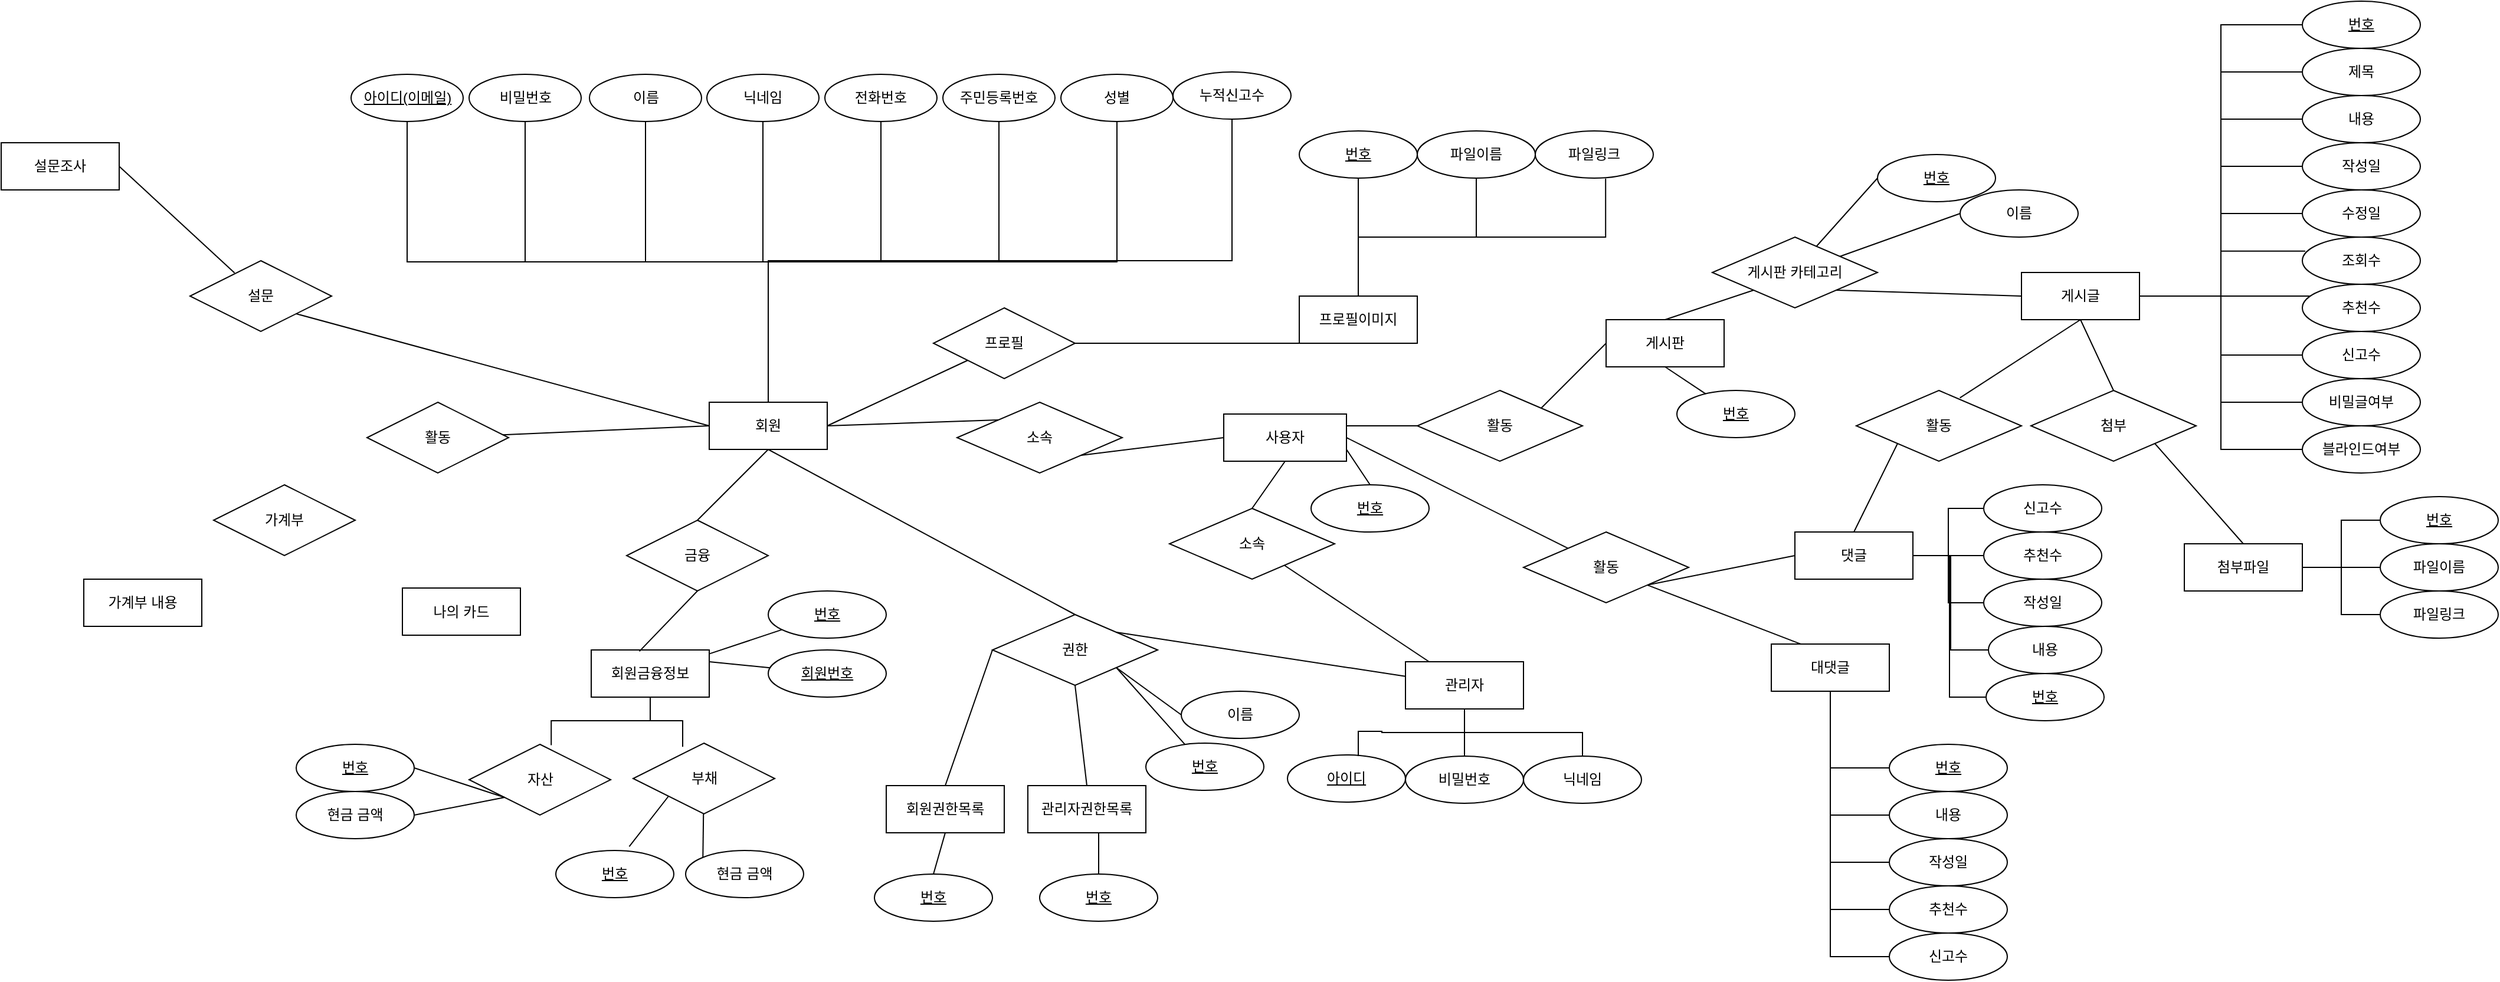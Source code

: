 <mxfile version="24.2.8" type="github">
  <diagram name="페이지-1" id="XmreBOKtrtFxmWQFSsLp">
    <mxGraphModel dx="2349" dy="1160" grid="1" gridSize="10" guides="1" tooltips="1" connect="1" arrows="1" fold="1" page="1" pageScale="1" pageWidth="2339" pageHeight="3300" math="0" shadow="0">
      <root>
        <mxCell id="0" />
        <mxCell id="1" parent="0" />
        <mxCell id="qsnuMO_yKsXWb-MRjCls-3" value="비밀번호" style="ellipse;whiteSpace=wrap;html=1;align=center;" parent="1" vertex="1">
          <mxGeometry x="446.5" y="112" width="95" height="40" as="geometry" />
        </mxCell>
        <mxCell id="qsnuMO_yKsXWb-MRjCls-4" value="이름" style="ellipse;whiteSpace=wrap;html=1;align=center;" parent="1" vertex="1">
          <mxGeometry x="548.5" y="112" width="95" height="40" as="geometry" />
        </mxCell>
        <mxCell id="qsnuMO_yKsXWb-MRjCls-5" value="전화번호" style="ellipse;whiteSpace=wrap;html=1;align=center;" parent="1" vertex="1">
          <mxGeometry x="748" y="112" width="95" height="40" as="geometry" />
        </mxCell>
        <mxCell id="qsnuMO_yKsXWb-MRjCls-6" value="아이디(이메일)" style="ellipse;whiteSpace=wrap;html=1;align=center;fontStyle=4;" parent="1" vertex="1">
          <mxGeometry x="346.5" y="112" width="95" height="40" as="geometry" />
        </mxCell>
        <mxCell id="eTc8rmmX70aWHWzYz7bG-1" value="주민등록번호" style="ellipse;whiteSpace=wrap;html=1;align=center;" parent="1" vertex="1">
          <mxGeometry x="848" y="112" width="95" height="40" as="geometry" />
        </mxCell>
        <mxCell id="eTc8rmmX70aWHWzYz7bG-2" value="성별" style="ellipse;whiteSpace=wrap;html=1;align=center;" parent="1" vertex="1">
          <mxGeometry x="948" y="112" width="95" height="40" as="geometry" />
        </mxCell>
        <mxCell id="eTc8rmmX70aWHWzYz7bG-8" style="edgeStyle=orthogonalEdgeStyle;rounded=0;orthogonalLoop=1;jettySize=auto;html=1;exitX=0.5;exitY=0;exitDx=0;exitDy=0;entryX=0.5;entryY=1;entryDx=0;entryDy=0;endArrow=none;endFill=0;" parent="1" source="eTc8rmmX70aWHWzYz7bG-4" target="qsnuMO_yKsXWb-MRjCls-6" edge="1">
          <mxGeometry relative="1" as="geometry" />
        </mxCell>
        <mxCell id="eTc8rmmX70aWHWzYz7bG-9" style="edgeStyle=orthogonalEdgeStyle;rounded=0;orthogonalLoop=1;jettySize=auto;html=1;exitX=0.5;exitY=0;exitDx=0;exitDy=0;entryX=0.5;entryY=1;entryDx=0;entryDy=0;endArrow=none;endFill=0;" parent="1" source="eTc8rmmX70aWHWzYz7bG-4" target="qsnuMO_yKsXWb-MRjCls-3" edge="1">
          <mxGeometry relative="1" as="geometry" />
        </mxCell>
        <mxCell id="eTc8rmmX70aWHWzYz7bG-10" style="edgeStyle=orthogonalEdgeStyle;rounded=0;orthogonalLoop=1;jettySize=auto;html=1;exitX=0.5;exitY=0;exitDx=0;exitDy=0;entryX=0.5;entryY=1;entryDx=0;entryDy=0;endArrow=none;endFill=0;" parent="1" source="eTc8rmmX70aWHWzYz7bG-4" target="qsnuMO_yKsXWb-MRjCls-4" edge="1">
          <mxGeometry relative="1" as="geometry" />
        </mxCell>
        <mxCell id="eTc8rmmX70aWHWzYz7bG-11" style="edgeStyle=orthogonalEdgeStyle;rounded=0;orthogonalLoop=1;jettySize=auto;html=1;exitX=0.5;exitY=0;exitDx=0;exitDy=0;entryX=0.5;entryY=1;entryDx=0;entryDy=0;endArrow=none;endFill=0;" parent="1" source="eTc8rmmX70aWHWzYz7bG-4" target="qsnuMO_yKsXWb-MRjCls-5" edge="1">
          <mxGeometry relative="1" as="geometry" />
        </mxCell>
        <mxCell id="eTc8rmmX70aWHWzYz7bG-12" style="edgeStyle=orthogonalEdgeStyle;rounded=0;orthogonalLoop=1;jettySize=auto;html=1;exitX=0.5;exitY=0;exitDx=0;exitDy=0;endArrow=none;endFill=0;" parent="1" source="eTc8rmmX70aWHWzYz7bG-4" target="eTc8rmmX70aWHWzYz7bG-1" edge="1">
          <mxGeometry relative="1" as="geometry" />
        </mxCell>
        <mxCell id="eTc8rmmX70aWHWzYz7bG-13" style="edgeStyle=orthogonalEdgeStyle;rounded=0;orthogonalLoop=1;jettySize=auto;html=1;exitX=0.5;exitY=0;exitDx=0;exitDy=0;entryX=0.5;entryY=1;entryDx=0;entryDy=0;endArrow=none;endFill=0;" parent="1" source="eTc8rmmX70aWHWzYz7bG-4" target="eTc8rmmX70aWHWzYz7bG-2" edge="1">
          <mxGeometry relative="1" as="geometry" />
        </mxCell>
        <mxCell id="eTc8rmmX70aWHWzYz7bG-53" style="edgeStyle=orthogonalEdgeStyle;rounded=0;orthogonalLoop=1;jettySize=auto;html=1;exitX=0.5;exitY=0;exitDx=0;exitDy=0;entryX=0.5;entryY=1;entryDx=0;entryDy=0;endArrow=none;endFill=0;" parent="1" source="eTc8rmmX70aWHWzYz7bG-4" target="eTc8rmmX70aWHWzYz7bG-52" edge="1">
          <mxGeometry relative="1" as="geometry" />
        </mxCell>
        <mxCell id="eTc8rmmX70aWHWzYz7bG-55" style="edgeStyle=orthogonalEdgeStyle;rounded=0;orthogonalLoop=1;jettySize=auto;html=1;exitX=0.5;exitY=0;exitDx=0;exitDy=0;entryX=0.5;entryY=1;entryDx=0;entryDy=0;endArrow=none;endFill=0;" parent="1" source="eTc8rmmX70aWHWzYz7bG-4" target="eTc8rmmX70aWHWzYz7bG-54" edge="1">
          <mxGeometry relative="1" as="geometry" />
        </mxCell>
        <mxCell id="5KhA2xYxuPLDUMnkAG5v-123" style="rounded=0;orthogonalLoop=1;jettySize=auto;html=1;exitX=0.5;exitY=1;exitDx=0;exitDy=0;entryX=0.5;entryY=0;entryDx=0;entryDy=0;endArrow=none;endFill=0;" edge="1" parent="1" source="eTc8rmmX70aWHWzYz7bG-4" target="5KhA2xYxuPLDUMnkAG5v-12">
          <mxGeometry relative="1" as="geometry" />
        </mxCell>
        <mxCell id="eTc8rmmX70aWHWzYz7bG-4" value="회원" style="whiteSpace=wrap;html=1;align=center;" parent="1" vertex="1">
          <mxGeometry x="650" y="390" width="100" height="40" as="geometry" />
        </mxCell>
        <mxCell id="eTc8rmmX70aWHWzYz7bG-5" value="활동" style="shape=rhombus;perimeter=rhombusPerimeter;whiteSpace=wrap;html=1;align=center;" parent="1" vertex="1">
          <mxGeometry x="360" y="390" width="120" height="60" as="geometry" />
        </mxCell>
        <mxCell id="eTc8rmmX70aWHWzYz7bG-6" value="가계부 내용" style="whiteSpace=wrap;html=1;align=center;" parent="1" vertex="1">
          <mxGeometry x="120" y="540" width="100" height="40" as="geometry" />
        </mxCell>
        <mxCell id="eTc8rmmX70aWHWzYz7bG-14" value="나의 카드" style="whiteSpace=wrap;html=1;align=center;" parent="1" vertex="1">
          <mxGeometry x="390" y="547.5" width="100" height="40" as="geometry" />
        </mxCell>
        <mxCell id="eTc8rmmX70aWHWzYz7bG-20" value="" style="endArrow=none;html=1;rounded=0;exitX=1;exitY=1;exitDx=0;exitDy=0;entryX=0;entryY=0.5;entryDx=0;entryDy=0;" parent="1" source="eTc8rmmX70aWHWzYz7bG-43" target="eTc8rmmX70aWHWzYz7bG-4" edge="1">
          <mxGeometry relative="1" as="geometry">
            <mxPoint x="410" y="330" as="sourcePoint" />
            <mxPoint x="620" y="370" as="targetPoint" />
          </mxGeometry>
        </mxCell>
        <mxCell id="eTc8rmmX70aWHWzYz7bG-21" value="" style="endArrow=none;html=1;rounded=0;entryX=0;entryY=0.5;entryDx=0;entryDy=0;" parent="1" source="eTc8rmmX70aWHWzYz7bG-5" target="eTc8rmmX70aWHWzYz7bG-4" edge="1">
          <mxGeometry relative="1" as="geometry">
            <mxPoint x="420" y="340" as="sourcePoint" />
            <mxPoint x="660" y="420" as="targetPoint" />
          </mxGeometry>
        </mxCell>
        <mxCell id="5KhA2xYxuPLDUMnkAG5v-147" style="rounded=0;orthogonalLoop=1;jettySize=auto;html=1;exitX=1;exitY=0.5;exitDx=0;exitDy=0;endArrow=none;endFill=0;" edge="1" parent="1" source="eTc8rmmX70aWHWzYz7bG-22" target="5KhA2xYxuPLDUMnkAG5v-145">
          <mxGeometry relative="1" as="geometry" />
        </mxCell>
        <mxCell id="eTc8rmmX70aWHWzYz7bG-22" value="사용자" style="whiteSpace=wrap;html=1;" parent="1" vertex="1">
          <mxGeometry x="1086" y="400" width="104" height="40" as="geometry" />
        </mxCell>
        <mxCell id="eTc8rmmX70aWHWzYz7bG-29" value="프로필" style="shape=rhombus;perimeter=rhombusPerimeter;whiteSpace=wrap;html=1;align=center;" parent="1" vertex="1">
          <mxGeometry x="840" y="310" width="120" height="60" as="geometry" />
        </mxCell>
        <mxCell id="eTc8rmmX70aWHWzYz7bG-38" style="edgeStyle=orthogonalEdgeStyle;rounded=0;orthogonalLoop=1;jettySize=auto;html=1;exitX=0.5;exitY=0;exitDx=0;exitDy=0;entryX=0.5;entryY=1;entryDx=0;entryDy=0;endArrow=none;endFill=0;" parent="1" source="eTc8rmmX70aWHWzYz7bG-30" target="eTc8rmmX70aWHWzYz7bG-33" edge="1">
          <mxGeometry relative="1" as="geometry" />
        </mxCell>
        <mxCell id="eTc8rmmX70aWHWzYz7bG-30" value="프로필이미지" style="whiteSpace=wrap;html=1;" parent="1" vertex="1">
          <mxGeometry x="1150" y="300" width="100" height="40" as="geometry" />
        </mxCell>
        <mxCell id="eTc8rmmX70aWHWzYz7bG-32" value="번호" style="ellipse;whiteSpace=wrap;html=1;align=center;fontStyle=4;" parent="1" vertex="1">
          <mxGeometry x="1150" y="160" width="100" height="40" as="geometry" />
        </mxCell>
        <mxCell id="eTc8rmmX70aWHWzYz7bG-33" value="파일이름" style="ellipse;whiteSpace=wrap;html=1;align=center;" parent="1" vertex="1">
          <mxGeometry x="1250" y="160" width="100" height="40" as="geometry" />
        </mxCell>
        <mxCell id="eTc8rmmX70aWHWzYz7bG-34" value="파일링크" style="ellipse;whiteSpace=wrap;html=1;align=center;" parent="1" vertex="1">
          <mxGeometry x="1350" y="160" width="100" height="40" as="geometry" />
        </mxCell>
        <mxCell id="eTc8rmmX70aWHWzYz7bG-37" style="edgeStyle=orthogonalEdgeStyle;rounded=0;orthogonalLoop=1;jettySize=auto;html=1;exitX=0.5;exitY=0;exitDx=0;exitDy=0;endArrow=none;endFill=0;" parent="1" source="eTc8rmmX70aWHWzYz7bG-30" target="eTc8rmmX70aWHWzYz7bG-32" edge="1">
          <mxGeometry relative="1" as="geometry" />
        </mxCell>
        <mxCell id="eTc8rmmX70aWHWzYz7bG-39" style="edgeStyle=orthogonalEdgeStyle;rounded=0;orthogonalLoop=1;jettySize=auto;html=1;exitX=0.5;exitY=0;exitDx=0;exitDy=0;entryX=0.596;entryY=1.01;entryDx=0;entryDy=0;entryPerimeter=0;endArrow=none;endFill=0;" parent="1" source="eTc8rmmX70aWHWzYz7bG-30" target="eTc8rmmX70aWHWzYz7bG-34" edge="1">
          <mxGeometry relative="1" as="geometry" />
        </mxCell>
        <mxCell id="eTc8rmmX70aWHWzYz7bG-40" value="" style="endArrow=none;html=1;rounded=0;entryX=0.5;entryY=1;entryDx=0;entryDy=0;exitX=1;exitY=0.5;exitDx=0;exitDy=0;" parent="1" source="eTc8rmmX70aWHWzYz7bG-29" target="eTc8rmmX70aWHWzYz7bG-30" edge="1">
          <mxGeometry relative="1" as="geometry">
            <mxPoint x="980" y="380" as="sourcePoint" />
            <mxPoint x="1140" y="380" as="targetPoint" />
          </mxGeometry>
        </mxCell>
        <mxCell id="eTc8rmmX70aWHWzYz7bG-41" value="" style="endArrow=none;html=1;rounded=0;exitX=1;exitY=0.5;exitDx=0;exitDy=0;" parent="1" source="eTc8rmmX70aWHWzYz7bG-4" target="eTc8rmmX70aWHWzYz7bG-29" edge="1">
          <mxGeometry relative="1" as="geometry">
            <mxPoint x="980" y="380" as="sourcePoint" />
            <mxPoint x="940" y="390" as="targetPoint" />
          </mxGeometry>
        </mxCell>
        <mxCell id="eTc8rmmX70aWHWzYz7bG-42" value="회원금융정보" style="whiteSpace=wrap;html=1;" parent="1" vertex="1">
          <mxGeometry x="550" y="600" width="100" height="40" as="geometry" />
        </mxCell>
        <mxCell id="eTc8rmmX70aWHWzYz7bG-43" value="설문" style="shape=rhombus;perimeter=rhombusPerimeter;whiteSpace=wrap;html=1;align=center;" parent="1" vertex="1">
          <mxGeometry x="210" y="270" width="120" height="60" as="geometry" />
        </mxCell>
        <mxCell id="eTc8rmmX70aWHWzYz7bG-44" value="설문조사" style="whiteSpace=wrap;html=1;align=center;" parent="1" vertex="1">
          <mxGeometry x="50" y="170" width="100" height="40" as="geometry" />
        </mxCell>
        <mxCell id="eTc8rmmX70aWHWzYz7bG-46" value="" style="endArrow=none;html=1;rounded=0;exitX=1;exitY=0.5;exitDx=0;exitDy=0;entryX=0.315;entryY=0.173;entryDx=0;entryDy=0;entryPerimeter=0;" parent="1" source="eTc8rmmX70aWHWzYz7bG-44" target="eTc8rmmX70aWHWzYz7bG-43" edge="1">
          <mxGeometry relative="1" as="geometry">
            <mxPoint x="210" y="480" as="sourcePoint" />
            <mxPoint x="370" y="480" as="targetPoint" />
          </mxGeometry>
        </mxCell>
        <mxCell id="eTc8rmmX70aWHWzYz7bG-47" value="금융" style="shape=rhombus;perimeter=rhombusPerimeter;whiteSpace=wrap;html=1;align=center;" parent="1" vertex="1">
          <mxGeometry x="580" y="490" width="120" height="60" as="geometry" />
        </mxCell>
        <mxCell id="eTc8rmmX70aWHWzYz7bG-48" style="rounded=0;orthogonalLoop=1;jettySize=auto;html=1;exitX=0.5;exitY=1;exitDx=0;exitDy=0;entryX=0.408;entryY=0.03;entryDx=0;entryDy=0;entryPerimeter=0;endArrow=none;endFill=0;" parent="1" source="eTc8rmmX70aWHWzYz7bG-47" target="eTc8rmmX70aWHWzYz7bG-42" edge="1">
          <mxGeometry relative="1" as="geometry" />
        </mxCell>
        <mxCell id="eTc8rmmX70aWHWzYz7bG-50" value="" style="endArrow=none;html=1;rounded=0;entryX=0.5;entryY=0;entryDx=0;entryDy=0;" parent="1" target="eTc8rmmX70aWHWzYz7bG-47" edge="1">
          <mxGeometry relative="1" as="geometry">
            <mxPoint x="700" y="430" as="sourcePoint" />
            <mxPoint x="820" y="480" as="targetPoint" />
          </mxGeometry>
        </mxCell>
        <mxCell id="eTc8rmmX70aWHWzYz7bG-51" value="번호" style="ellipse;whiteSpace=wrap;html=1;align=center;fontStyle=4;" parent="1" vertex="1">
          <mxGeometry x="700" y="550" width="100" height="40" as="geometry" />
        </mxCell>
        <mxCell id="eTc8rmmX70aWHWzYz7bG-52" value="닉네임" style="ellipse;whiteSpace=wrap;html=1;align=center;" parent="1" vertex="1">
          <mxGeometry x="648" y="112" width="95" height="40" as="geometry" />
        </mxCell>
        <mxCell id="eTc8rmmX70aWHWzYz7bG-54" value="누적신고수" style="ellipse;whiteSpace=wrap;html=1;align=center;" parent="1" vertex="1">
          <mxGeometry x="1043" y="110" width="100" height="40" as="geometry" />
        </mxCell>
        <mxCell id="eTc8rmmX70aWHWzYz7bG-56" value="번호" style="ellipse;whiteSpace=wrap;html=1;align=center;fontStyle=4;" parent="1" vertex="1">
          <mxGeometry x="1160" y="460" width="100" height="40" as="geometry" />
        </mxCell>
        <mxCell id="eTc8rmmX70aWHWzYz7bG-58" value="" style="endArrow=none;html=1;rounded=0;exitX=1;exitY=0.75;exitDx=0;exitDy=0;entryX=0.5;entryY=0;entryDx=0;entryDy=0;" parent="1" source="eTc8rmmX70aWHWzYz7bG-22" target="eTc8rmmX70aWHWzYz7bG-56" edge="1">
          <mxGeometry relative="1" as="geometry">
            <mxPoint x="1060" y="514" as="sourcePoint" />
            <mxPoint x="1262" y="490" as="targetPoint" />
          </mxGeometry>
        </mxCell>
        <mxCell id="eTc8rmmX70aWHWzYz7bG-59" value="부채" style="shape=rhombus;perimeter=rhombusPerimeter;whiteSpace=wrap;html=1;align=center;" parent="1" vertex="1">
          <mxGeometry x="585.5" y="679" width="120" height="60" as="geometry" />
        </mxCell>
        <mxCell id="eTc8rmmX70aWHWzYz7bG-60" style="edgeStyle=orthogonalEdgeStyle;rounded=0;orthogonalLoop=1;jettySize=auto;html=1;exitX=0.5;exitY=1;exitDx=0;exitDy=0;entryX=0.35;entryY=0.053;entryDx=0;entryDy=0;entryPerimeter=0;endArrow=none;endFill=0;" parent="1" source="eTc8rmmX70aWHWzYz7bG-42" target="eTc8rmmX70aWHWzYz7bG-59" edge="1">
          <mxGeometry relative="1" as="geometry" />
        </mxCell>
        <mxCell id="eTc8rmmX70aWHWzYz7bG-61" value="번호" style="ellipse;whiteSpace=wrap;html=1;align=center;fontStyle=4;" parent="1" vertex="1">
          <mxGeometry x="520" y="770" width="100" height="40" as="geometry" />
        </mxCell>
        <mxCell id="eTc8rmmX70aWHWzYz7bG-62" value="현금 금액" style="ellipse;whiteSpace=wrap;html=1;align=center;" parent="1" vertex="1">
          <mxGeometry x="630" y="770" width="100" height="40" as="geometry" />
        </mxCell>
        <mxCell id="eTc8rmmX70aWHWzYz7bG-66" value="" style="endArrow=none;html=1;rounded=0;exitX=0;exitY=0;exitDx=0;exitDy=0;" parent="1" source="eTc8rmmX70aWHWzYz7bG-62" target="eTc8rmmX70aWHWzYz7bG-59" edge="1">
          <mxGeometry relative="1" as="geometry">
            <mxPoint x="920" y="780.0" as="sourcePoint" />
            <mxPoint x="843" y="751" as="targetPoint" />
          </mxGeometry>
        </mxCell>
        <mxCell id="eTc8rmmX70aWHWzYz7bG-67" value="자산" style="shape=rhombus;perimeter=rhombusPerimeter;whiteSpace=wrap;html=1;align=center;" parent="1" vertex="1">
          <mxGeometry x="446.5" y="680" width="120" height="60" as="geometry" />
        </mxCell>
        <mxCell id="eTc8rmmX70aWHWzYz7bG-68" value="번호" style="ellipse;whiteSpace=wrap;html=1;align=center;fontStyle=4;" parent="1" vertex="1">
          <mxGeometry x="300" y="680" width="100" height="40" as="geometry" />
        </mxCell>
        <mxCell id="eTc8rmmX70aWHWzYz7bG-69" value="현금 금액" style="ellipse;whiteSpace=wrap;html=1;align=center;" parent="1" vertex="1">
          <mxGeometry x="300" y="720" width="100" height="40" as="geometry" />
        </mxCell>
        <mxCell id="eTc8rmmX70aWHWzYz7bG-72" value="" style="endArrow=none;html=1;rounded=0;entryX=0;entryY=1;entryDx=0;entryDy=0;exitX=1;exitY=0.5;exitDx=0;exitDy=0;" parent="1" source="eTc8rmmX70aWHWzYz7bG-68" target="eTc8rmmX70aWHWzYz7bG-67" edge="1">
          <mxGeometry relative="1" as="geometry">
            <mxPoint x="400" y="690" as="sourcePoint" />
            <mxPoint x="650" y="440" as="targetPoint" />
          </mxGeometry>
        </mxCell>
        <mxCell id="eTc8rmmX70aWHWzYz7bG-74" value="" style="endArrow=none;html=1;rounded=0;entryX=0;entryY=1;entryDx=0;entryDy=0;exitX=1;exitY=0.5;exitDx=0;exitDy=0;" parent="1" source="eTc8rmmX70aWHWzYz7bG-69" target="eTc8rmmX70aWHWzYz7bG-67" edge="1">
          <mxGeometry relative="1" as="geometry">
            <mxPoint x="390" y="710" as="sourcePoint" />
            <mxPoint x="660" y="745" as="targetPoint" />
          </mxGeometry>
        </mxCell>
        <mxCell id="eTc8rmmX70aWHWzYz7bG-75" style="edgeStyle=orthogonalEdgeStyle;rounded=0;orthogonalLoop=1;jettySize=auto;html=1;exitX=0.5;exitY=1;exitDx=0;exitDy=0;entryX=0.58;entryY=0.013;entryDx=0;entryDy=0;entryPerimeter=0;endArrow=none;endFill=0;" parent="1" source="eTc8rmmX70aWHWzYz7bG-42" target="eTc8rmmX70aWHWzYz7bG-67" edge="1">
          <mxGeometry relative="1" as="geometry" />
        </mxCell>
        <mxCell id="eTc8rmmX70aWHWzYz7bG-77" value="" style="endArrow=none;html=1;rounded=0;" parent="1" source="eTc8rmmX70aWHWzYz7bG-42" target="eTc8rmmX70aWHWzYz7bG-51" edge="1">
          <mxGeometry relative="1" as="geometry">
            <mxPoint x="510" y="680" as="sourcePoint" />
            <mxPoint x="670" y="680" as="targetPoint" />
          </mxGeometry>
        </mxCell>
        <mxCell id="eTc8rmmX70aWHWzYz7bG-78" value="회원번호" style="ellipse;whiteSpace=wrap;html=1;align=center;fontStyle=4;" parent="1" vertex="1">
          <mxGeometry x="700" y="600" width="100" height="40" as="geometry" />
        </mxCell>
        <mxCell id="eTc8rmmX70aWHWzYz7bG-79" value="" style="endArrow=none;html=1;rounded=0;exitX=1;exitY=0.25;exitDx=0;exitDy=0;" parent="1" source="eTc8rmmX70aWHWzYz7bG-42" target="eTc8rmmX70aWHWzYz7bG-78" edge="1">
          <mxGeometry relative="1" as="geometry">
            <mxPoint x="870" y="621" as="sourcePoint" />
            <mxPoint x="935" y="608" as="targetPoint" />
          </mxGeometry>
        </mxCell>
        <mxCell id="5KhA2xYxuPLDUMnkAG5v-3" value="소속" style="shape=rhombus;perimeter=rhombusPerimeter;whiteSpace=wrap;html=1;align=center;" vertex="1" parent="1">
          <mxGeometry x="860" y="390" width="140" height="60" as="geometry" />
        </mxCell>
        <mxCell id="5KhA2xYxuPLDUMnkAG5v-5" value="" style="endArrow=none;html=1;rounded=0;exitX=1;exitY=0.5;exitDx=0;exitDy=0;entryX=0;entryY=0;entryDx=0;entryDy=0;" edge="1" parent="1" source="eTc8rmmX70aWHWzYz7bG-4" target="5KhA2xYxuPLDUMnkAG5v-3">
          <mxGeometry relative="1" as="geometry">
            <mxPoint x="760" y="420" as="sourcePoint" />
            <mxPoint x="962" y="396" as="targetPoint" />
          </mxGeometry>
        </mxCell>
        <mxCell id="5KhA2xYxuPLDUMnkAG5v-6" value="" style="endArrow=none;html=1;rounded=0;exitX=1;exitY=1;exitDx=0;exitDy=0;entryX=0;entryY=0.5;entryDx=0;entryDy=0;" edge="1" parent="1" source="5KhA2xYxuPLDUMnkAG5v-3" target="eTc8rmmX70aWHWzYz7bG-22">
          <mxGeometry relative="1" as="geometry">
            <mxPoint x="990" y="485" as="sourcePoint" />
            <mxPoint x="1155" y="530" as="targetPoint" />
          </mxGeometry>
        </mxCell>
        <mxCell id="5KhA2xYxuPLDUMnkAG5v-7" value="소속" style="shape=rhombus;perimeter=rhombusPerimeter;whiteSpace=wrap;html=1;align=center;" vertex="1" parent="1">
          <mxGeometry x="1040" y="480" width="140" height="60" as="geometry" />
        </mxCell>
        <mxCell id="5KhA2xYxuPLDUMnkAG5v-8" value="" style="endArrow=none;html=1;rounded=0;exitX=0.5;exitY=1;exitDx=0;exitDy=0;entryX=0.5;entryY=0;entryDx=0;entryDy=0;" edge="1" parent="1" source="eTc8rmmX70aWHWzYz7bG-22" target="5KhA2xYxuPLDUMnkAG5v-7">
          <mxGeometry relative="1" as="geometry">
            <mxPoint x="720" y="610" as="sourcePoint" />
            <mxPoint x="880" y="610" as="targetPoint" />
          </mxGeometry>
        </mxCell>
        <mxCell id="5KhA2xYxuPLDUMnkAG5v-127" style="edgeStyle=orthogonalEdgeStyle;rounded=0;orthogonalLoop=1;jettySize=auto;html=1;exitX=0.5;exitY=1;exitDx=0;exitDy=0;entryX=0.5;entryY=0;entryDx=0;entryDy=0;endArrow=none;endFill=0;" edge="1" parent="1" source="5KhA2xYxuPLDUMnkAG5v-9" target="5KhA2xYxuPLDUMnkAG5v-16">
          <mxGeometry relative="1" as="geometry" />
        </mxCell>
        <mxCell id="5KhA2xYxuPLDUMnkAG5v-128" style="rounded=0;orthogonalLoop=1;jettySize=auto;html=1;exitX=0.5;exitY=1;exitDx=0;exitDy=0;entryX=0.5;entryY=0;entryDx=0;entryDy=0;edgeStyle=orthogonalEdgeStyle;endArrow=none;endFill=0;" edge="1" parent="1" source="5KhA2xYxuPLDUMnkAG5v-9" target="5KhA2xYxuPLDUMnkAG5v-17">
          <mxGeometry relative="1" as="geometry" />
        </mxCell>
        <mxCell id="5KhA2xYxuPLDUMnkAG5v-9" value="관리자" style="whiteSpace=wrap;html=1;align=center;" vertex="1" parent="1">
          <mxGeometry x="1240" y="610" width="100" height="40" as="geometry" />
        </mxCell>
        <mxCell id="5KhA2xYxuPLDUMnkAG5v-11" value="" style="endArrow=none;html=1;rounded=0;" edge="1" parent="1" source="5KhA2xYxuPLDUMnkAG5v-7" target="5KhA2xYxuPLDUMnkAG5v-9">
          <mxGeometry relative="1" as="geometry">
            <mxPoint x="995" y="495" as="sourcePoint" />
            <mxPoint x="1100" y="520" as="targetPoint" />
          </mxGeometry>
        </mxCell>
        <mxCell id="5KhA2xYxuPLDUMnkAG5v-12" value="권한" style="shape=rhombus;perimeter=rhombusPerimeter;whiteSpace=wrap;html=1;align=center;" vertex="1" parent="1">
          <mxGeometry x="890" y="570" width="140" height="60" as="geometry" />
        </mxCell>
        <mxCell id="5KhA2xYxuPLDUMnkAG5v-124" style="edgeStyle=orthogonalEdgeStyle;rounded=0;orthogonalLoop=1;jettySize=auto;html=1;exitX=0.5;exitY=1;exitDx=0;exitDy=0;entryX=0.5;entryY=0;entryDx=0;entryDy=0;endArrow=none;endFill=0;" edge="1" parent="1" source="5KhA2xYxuPLDUMnkAG5v-13" target="5KhA2xYxuPLDUMnkAG5v-14">
          <mxGeometry relative="1" as="geometry" />
        </mxCell>
        <mxCell id="5KhA2xYxuPLDUMnkAG5v-13" value="관리자권한목록" style="whiteSpace=wrap;html=1;align=center;" vertex="1" parent="1">
          <mxGeometry x="920" y="715" width="100" height="40" as="geometry" />
        </mxCell>
        <mxCell id="5KhA2xYxuPLDUMnkAG5v-14" value="번호" style="ellipse;whiteSpace=wrap;html=1;align=center;fontStyle=4;" vertex="1" parent="1">
          <mxGeometry x="930" y="790" width="100" height="40" as="geometry" />
        </mxCell>
        <mxCell id="5KhA2xYxuPLDUMnkAG5v-15" value="아이디" style="ellipse;whiteSpace=wrap;html=1;align=center;fontStyle=4;" vertex="1" parent="1">
          <mxGeometry x="1140" y="689" width="100" height="40" as="geometry" />
        </mxCell>
        <mxCell id="5KhA2xYxuPLDUMnkAG5v-16" value="비밀번호" style="ellipse;whiteSpace=wrap;html=1;align=center;" vertex="1" parent="1">
          <mxGeometry x="1240" y="690" width="100" height="40" as="geometry" />
        </mxCell>
        <mxCell id="5KhA2xYxuPLDUMnkAG5v-17" value="닉네임" style="ellipse;whiteSpace=wrap;html=1;align=center;" vertex="1" parent="1">
          <mxGeometry x="1340" y="690" width="100" height="40" as="geometry" />
        </mxCell>
        <mxCell id="5KhA2xYxuPLDUMnkAG5v-22" style="edgeStyle=orthogonalEdgeStyle;rounded=0;orthogonalLoop=1;jettySize=auto;html=1;exitX=0.5;exitY=1;exitDx=0;exitDy=0;" edge="1" parent="1" source="5KhA2xYxuPLDUMnkAG5v-17" target="5KhA2xYxuPLDUMnkAG5v-17">
          <mxGeometry relative="1" as="geometry" />
        </mxCell>
        <mxCell id="5KhA2xYxuPLDUMnkAG5v-27" value="" style="endArrow=none;html=1;rounded=0;exitX=1;exitY=0;exitDx=0;exitDy=0;" edge="1" parent="1" source="5KhA2xYxuPLDUMnkAG5v-12" target="5KhA2xYxuPLDUMnkAG5v-9">
          <mxGeometry relative="1" as="geometry">
            <mxPoint x="720" y="750" as="sourcePoint" />
            <mxPoint x="880" y="750" as="targetPoint" />
          </mxGeometry>
        </mxCell>
        <mxCell id="5KhA2xYxuPLDUMnkAG5v-28" value="" style="endArrow=none;html=1;rounded=0;entryX=0.5;entryY=1;entryDx=0;entryDy=0;exitX=0.5;exitY=0;exitDx=0;exitDy=0;" edge="1" parent="1" source="5KhA2xYxuPLDUMnkAG5v-13" target="5KhA2xYxuPLDUMnkAG5v-12">
          <mxGeometry relative="1" as="geometry">
            <mxPoint x="1319" y="810" as="sourcePoint" />
            <mxPoint x="1330" y="760" as="targetPoint" />
          </mxGeometry>
        </mxCell>
        <mxCell id="5KhA2xYxuPLDUMnkAG5v-31" value="활동" style="shape=rhombus;perimeter=rhombusPerimeter;whiteSpace=wrap;html=1;align=center;" vertex="1" parent="1">
          <mxGeometry x="1250" y="380" width="140" height="60" as="geometry" />
        </mxCell>
        <mxCell id="5KhA2xYxuPLDUMnkAG5v-32" value="게시판" style="whiteSpace=wrap;html=1;align=center;" vertex="1" parent="1">
          <mxGeometry x="1410" y="320" width="100" height="40" as="geometry" />
        </mxCell>
        <mxCell id="5KhA2xYxuPLDUMnkAG5v-34" value="가계부" style="shape=rhombus;perimeter=rhombusPerimeter;whiteSpace=wrap;html=1;align=center;" vertex="1" parent="1">
          <mxGeometry x="230" y="460" width="120" height="60" as="geometry" />
        </mxCell>
        <mxCell id="5KhA2xYxuPLDUMnkAG5v-36" value="이름" style="ellipse;whiteSpace=wrap;html=1;align=center;" vertex="1" parent="1">
          <mxGeometry x="1050" y="635" width="100" height="40" as="geometry" />
        </mxCell>
        <mxCell id="5KhA2xYxuPLDUMnkAG5v-38" value="" style="endArrow=none;html=1;rounded=0;exitX=1;exitY=1;exitDx=0;exitDy=0;entryX=0;entryY=0.5;entryDx=0;entryDy=0;" edge="1" parent="1" source="5KhA2xYxuPLDUMnkAG5v-12" target="5KhA2xYxuPLDUMnkAG5v-36">
          <mxGeometry relative="1" as="geometry">
            <mxPoint x="1335" y="845" as="sourcePoint" />
            <mxPoint x="1390" y="850" as="targetPoint" />
          </mxGeometry>
        </mxCell>
        <mxCell id="5KhA2xYxuPLDUMnkAG5v-40" value="회원권한목록" style="whiteSpace=wrap;html=1;" vertex="1" parent="1">
          <mxGeometry x="800" y="715" width="100" height="40" as="geometry" />
        </mxCell>
        <mxCell id="5KhA2xYxuPLDUMnkAG5v-41" value="" style="endArrow=none;html=1;rounded=0;entryX=0;entryY=0.5;entryDx=0;entryDy=0;exitX=0.5;exitY=0;exitDx=0;exitDy=0;" edge="1" parent="1" source="5KhA2xYxuPLDUMnkAG5v-40" target="5KhA2xYxuPLDUMnkAG5v-12">
          <mxGeometry relative="1" as="geometry">
            <mxPoint x="870" y="710" as="sourcePoint" />
            <mxPoint x="1030" y="710" as="targetPoint" />
          </mxGeometry>
        </mxCell>
        <mxCell id="5KhA2xYxuPLDUMnkAG5v-42" value="번호" style="ellipse;whiteSpace=wrap;html=1;align=center;fontStyle=4;" vertex="1" parent="1">
          <mxGeometry x="790" y="790" width="100" height="40" as="geometry" />
        </mxCell>
        <mxCell id="5KhA2xYxuPLDUMnkAG5v-45" value="" style="endArrow=none;html=1;rounded=0;exitX=0.5;exitY=0;exitDx=0;exitDy=0;entryX=0.5;entryY=1;entryDx=0;entryDy=0;" edge="1" parent="1" source="5KhA2xYxuPLDUMnkAG5v-42" target="5KhA2xYxuPLDUMnkAG5v-40">
          <mxGeometry relative="1" as="geometry">
            <mxPoint x="870" y="710" as="sourcePoint" />
            <mxPoint x="1030" y="710" as="targetPoint" />
          </mxGeometry>
        </mxCell>
        <mxCell id="5KhA2xYxuPLDUMnkAG5v-46" value="" style="endArrow=none;html=1;rounded=0;exitX=1;exitY=0.25;exitDx=0;exitDy=0;entryX=0;entryY=0.5;entryDx=0;entryDy=0;" edge="1" parent="1" source="eTc8rmmX70aWHWzYz7bG-22" target="5KhA2xYxuPLDUMnkAG5v-31">
          <mxGeometry relative="1" as="geometry">
            <mxPoint x="1000" y="420" as="sourcePoint" />
            <mxPoint x="1160" y="420" as="targetPoint" />
          </mxGeometry>
        </mxCell>
        <mxCell id="5KhA2xYxuPLDUMnkAG5v-47" value="" style="endArrow=none;html=1;rounded=0;exitX=1;exitY=0;exitDx=0;exitDy=0;entryX=0;entryY=0.5;entryDx=0;entryDy=0;" edge="1" parent="1" source="5KhA2xYxuPLDUMnkAG5v-31" target="5KhA2xYxuPLDUMnkAG5v-32">
          <mxGeometry relative="1" as="geometry">
            <mxPoint x="1360" y="400" as="sourcePoint" />
            <mxPoint x="1520" y="400" as="targetPoint" />
          </mxGeometry>
        </mxCell>
        <mxCell id="5KhA2xYxuPLDUMnkAG5v-48" value="번호" style="ellipse;whiteSpace=wrap;html=1;align=center;fontStyle=4;" vertex="1" parent="1">
          <mxGeometry x="1470" y="380" width="100" height="40" as="geometry" />
        </mxCell>
        <mxCell id="5KhA2xYxuPLDUMnkAG5v-80" style="rounded=0;orthogonalLoop=1;jettySize=auto;html=1;exitX=1;exitY=1;exitDx=0;exitDy=0;entryX=0;entryY=0.5;entryDx=0;entryDy=0;endArrow=none;endFill=0;" edge="1" parent="1" source="5KhA2xYxuPLDUMnkAG5v-49" target="5KhA2xYxuPLDUMnkAG5v-50">
          <mxGeometry relative="1" as="geometry" />
        </mxCell>
        <mxCell id="5KhA2xYxuPLDUMnkAG5v-49" value="게시판 카테고리" style="shape=rhombus;perimeter=rhombusPerimeter;whiteSpace=wrap;html=1;align=center;" vertex="1" parent="1">
          <mxGeometry x="1500" y="250" width="140" height="60" as="geometry" />
        </mxCell>
        <mxCell id="5KhA2xYxuPLDUMnkAG5v-81" style="edgeStyle=orthogonalEdgeStyle;rounded=0;orthogonalLoop=1;jettySize=auto;html=1;exitX=1;exitY=0.5;exitDx=0;exitDy=0;entryX=0;entryY=0.5;entryDx=0;entryDy=0;endArrow=none;endFill=0;" edge="1" parent="1" source="5KhA2xYxuPLDUMnkAG5v-50" target="5KhA2xYxuPLDUMnkAG5v-70">
          <mxGeometry relative="1" as="geometry" />
        </mxCell>
        <mxCell id="5KhA2xYxuPLDUMnkAG5v-82" style="edgeStyle=orthogonalEdgeStyle;rounded=0;orthogonalLoop=1;jettySize=auto;html=1;entryX=0;entryY=0.5;entryDx=0;entryDy=0;endArrow=none;endFill=0;" edge="1" parent="1" source="5KhA2xYxuPLDUMnkAG5v-50" target="5KhA2xYxuPLDUMnkAG5v-71">
          <mxGeometry relative="1" as="geometry" />
        </mxCell>
        <mxCell id="5KhA2xYxuPLDUMnkAG5v-83" style="edgeStyle=orthogonalEdgeStyle;rounded=0;orthogonalLoop=1;jettySize=auto;html=1;exitX=1;exitY=0.5;exitDx=0;exitDy=0;entryX=0;entryY=0.5;entryDx=0;entryDy=0;endArrow=none;endFill=0;" edge="1" parent="1" source="5KhA2xYxuPLDUMnkAG5v-50" target="5KhA2xYxuPLDUMnkAG5v-72">
          <mxGeometry relative="1" as="geometry" />
        </mxCell>
        <mxCell id="5KhA2xYxuPLDUMnkAG5v-85" style="edgeStyle=orthogonalEdgeStyle;rounded=0;orthogonalLoop=1;jettySize=auto;html=1;exitX=1;exitY=0.5;exitDx=0;exitDy=0;endArrow=none;endFill=0;" edge="1" parent="1" source="5KhA2xYxuPLDUMnkAG5v-50" target="5KhA2xYxuPLDUMnkAG5v-74">
          <mxGeometry relative="1" as="geometry" />
        </mxCell>
        <mxCell id="5KhA2xYxuPLDUMnkAG5v-88" style="edgeStyle=orthogonalEdgeStyle;rounded=0;orthogonalLoop=1;jettySize=auto;html=1;exitX=1;exitY=0.5;exitDx=0;exitDy=0;entryX=0;entryY=0.5;entryDx=0;entryDy=0;endArrow=none;endFill=0;" edge="1" parent="1" source="5KhA2xYxuPLDUMnkAG5v-50" target="5KhA2xYxuPLDUMnkAG5v-77">
          <mxGeometry relative="1" as="geometry" />
        </mxCell>
        <mxCell id="5KhA2xYxuPLDUMnkAG5v-89" style="edgeStyle=orthogonalEdgeStyle;rounded=0;orthogonalLoop=1;jettySize=auto;html=1;exitX=1;exitY=0.5;exitDx=0;exitDy=0;entryX=0;entryY=0.5;entryDx=0;entryDy=0;endArrow=none;endFill=0;" edge="1" parent="1" source="5KhA2xYxuPLDUMnkAG5v-50" target="5KhA2xYxuPLDUMnkAG5v-78">
          <mxGeometry relative="1" as="geometry" />
        </mxCell>
        <mxCell id="5KhA2xYxuPLDUMnkAG5v-130" style="edgeStyle=orthogonalEdgeStyle;rounded=0;orthogonalLoop=1;jettySize=auto;html=1;exitX=1;exitY=0.5;exitDx=0;exitDy=0;entryX=0;entryY=0.5;entryDx=0;entryDy=0;endArrow=none;endFill=0;" edge="1" parent="1" source="5KhA2xYxuPLDUMnkAG5v-50" target="5KhA2xYxuPLDUMnkAG5v-73">
          <mxGeometry relative="1" as="geometry" />
        </mxCell>
        <mxCell id="5KhA2xYxuPLDUMnkAG5v-131" style="edgeStyle=orthogonalEdgeStyle;rounded=0;orthogonalLoop=1;jettySize=auto;html=1;exitX=1;exitY=0.5;exitDx=0;exitDy=0;entryX=0;entryY=0.5;entryDx=0;entryDy=0;endArrow=none;endFill=0;" edge="1" parent="1" source="5KhA2xYxuPLDUMnkAG5v-50" target="5KhA2xYxuPLDUMnkAG5v-74">
          <mxGeometry relative="1" as="geometry" />
        </mxCell>
        <mxCell id="5KhA2xYxuPLDUMnkAG5v-133" style="edgeStyle=orthogonalEdgeStyle;rounded=0;orthogonalLoop=1;jettySize=auto;html=1;exitX=1;exitY=0.5;exitDx=0;exitDy=0;entryX=0;entryY=0.5;entryDx=0;entryDy=0;endArrow=none;endFill=0;" edge="1" parent="1" source="5KhA2xYxuPLDUMnkAG5v-50" target="5KhA2xYxuPLDUMnkAG5v-79">
          <mxGeometry relative="1" as="geometry" />
        </mxCell>
        <mxCell id="5KhA2xYxuPLDUMnkAG5v-50" value="게시글" style="whiteSpace=wrap;html=1;align=center;" vertex="1" parent="1">
          <mxGeometry x="1762" y="280" width="100" height="40" as="geometry" />
        </mxCell>
        <mxCell id="5KhA2xYxuPLDUMnkAG5v-51" value="첨부" style="shape=rhombus;perimeter=rhombusPerimeter;whiteSpace=wrap;html=1;align=center;" vertex="1" parent="1">
          <mxGeometry x="1770" y="380" width="140" height="60" as="geometry" />
        </mxCell>
        <mxCell id="5KhA2xYxuPLDUMnkAG5v-136" style="edgeStyle=orthogonalEdgeStyle;rounded=0;orthogonalLoop=1;jettySize=auto;html=1;exitX=1;exitY=0.5;exitDx=0;exitDy=0;entryX=0;entryY=0.5;entryDx=0;entryDy=0;endArrow=none;endFill=0;" edge="1" parent="1" source="5KhA2xYxuPLDUMnkAG5v-52" target="5KhA2xYxuPLDUMnkAG5v-62">
          <mxGeometry relative="1" as="geometry" />
        </mxCell>
        <mxCell id="5KhA2xYxuPLDUMnkAG5v-137" style="edgeStyle=orthogonalEdgeStyle;rounded=0;orthogonalLoop=1;jettySize=auto;html=1;exitX=1;exitY=0.5;exitDx=0;exitDy=0;entryX=0;entryY=0.5;entryDx=0;entryDy=0;endArrow=none;endFill=0;" edge="1" parent="1" source="5KhA2xYxuPLDUMnkAG5v-52" target="5KhA2xYxuPLDUMnkAG5v-63">
          <mxGeometry relative="1" as="geometry" />
        </mxCell>
        <mxCell id="5KhA2xYxuPLDUMnkAG5v-52" value="첨부파일" style="whiteSpace=wrap;html=1;align=center;" vertex="1" parent="1">
          <mxGeometry x="1900" y="510" width="100" height="40" as="geometry" />
        </mxCell>
        <mxCell id="5KhA2xYxuPLDUMnkAG5v-53" value="" style="endArrow=none;html=1;rounded=0;exitX=0.5;exitY=0;exitDx=0;exitDy=0;entryX=0;entryY=1;entryDx=0;entryDy=0;" edge="1" parent="1" source="5KhA2xYxuPLDUMnkAG5v-32" target="5KhA2xYxuPLDUMnkAG5v-49">
          <mxGeometry relative="1" as="geometry">
            <mxPoint x="1490" y="350" as="sourcePoint" />
            <mxPoint x="1572" y="306" as="targetPoint" />
          </mxGeometry>
        </mxCell>
        <mxCell id="5KhA2xYxuPLDUMnkAG5v-54" value="" style="endArrow=none;html=1;rounded=0;exitX=0.5;exitY=1;exitDx=0;exitDy=0;" edge="1" parent="1" source="5KhA2xYxuPLDUMnkAG5v-32" target="5KhA2xYxuPLDUMnkAG5v-48">
          <mxGeometry relative="1" as="geometry">
            <mxPoint x="1480" y="400" as="sourcePoint" />
            <mxPoint x="1420" y="420" as="targetPoint" />
          </mxGeometry>
        </mxCell>
        <mxCell id="5KhA2xYxuPLDUMnkAG5v-56" value="번호" style="ellipse;whiteSpace=wrap;html=1;align=center;fontStyle=4;" vertex="1" parent="1">
          <mxGeometry x="1640" y="180" width="100" height="40" as="geometry" />
        </mxCell>
        <mxCell id="5KhA2xYxuPLDUMnkAG5v-57" value="이름" style="ellipse;whiteSpace=wrap;html=1;align=center;" vertex="1" parent="1">
          <mxGeometry x="1710" y="210" width="100" height="40" as="geometry" />
        </mxCell>
        <mxCell id="5KhA2xYxuPLDUMnkAG5v-58" value="" style="endArrow=none;html=1;rounded=0;entryX=0;entryY=0.5;entryDx=0;entryDy=0;exitX=0.631;exitY=0.129;exitDx=0;exitDy=0;exitPerimeter=0;" edge="1" parent="1" source="5KhA2xYxuPLDUMnkAG5v-49" target="5KhA2xYxuPLDUMnkAG5v-56">
          <mxGeometry relative="1" as="geometry">
            <mxPoint x="1340" y="570" as="sourcePoint" />
            <mxPoint x="1500" y="570" as="targetPoint" />
          </mxGeometry>
        </mxCell>
        <mxCell id="5KhA2xYxuPLDUMnkAG5v-59" value="" style="endArrow=none;html=1;rounded=0;entryX=0;entryY=0.5;entryDx=0;entryDy=0;" edge="1" parent="1" source="5KhA2xYxuPLDUMnkAG5v-49" target="5KhA2xYxuPLDUMnkAG5v-57">
          <mxGeometry relative="1" as="geometry">
            <mxPoint x="1620" y="270" as="sourcePoint" />
            <mxPoint x="1650" y="210" as="targetPoint" />
          </mxGeometry>
        </mxCell>
        <mxCell id="5KhA2xYxuPLDUMnkAG5v-61" value="번호" style="ellipse;whiteSpace=wrap;html=1;align=center;fontStyle=4;" vertex="1" parent="1">
          <mxGeometry x="2066" y="470" width="100" height="40" as="geometry" />
        </mxCell>
        <mxCell id="5KhA2xYxuPLDUMnkAG5v-62" value="파일이름" style="ellipse;whiteSpace=wrap;html=1;align=center;" vertex="1" parent="1">
          <mxGeometry x="2066" y="510" width="100" height="40" as="geometry" />
        </mxCell>
        <mxCell id="5KhA2xYxuPLDUMnkAG5v-63" value="파일링크" style="ellipse;whiteSpace=wrap;html=1;align=center;" vertex="1" parent="1">
          <mxGeometry x="2066" y="550" width="100" height="40" as="geometry" />
        </mxCell>
        <mxCell id="5KhA2xYxuPLDUMnkAG5v-68" value="" style="endArrow=none;html=1;rounded=0;entryX=0.5;entryY=0;entryDx=0;entryDy=0;exitX=1;exitY=1;exitDx=0;exitDy=0;" edge="1" parent="1" source="5KhA2xYxuPLDUMnkAG5v-51" target="5KhA2xYxuPLDUMnkAG5v-52">
          <mxGeometry relative="1" as="geometry">
            <mxPoint x="1248" y="680" as="sourcePoint" />
            <mxPoint x="1408" y="680" as="targetPoint" />
          </mxGeometry>
        </mxCell>
        <mxCell id="5KhA2xYxuPLDUMnkAG5v-70" value="번호" style="ellipse;whiteSpace=wrap;html=1;align=center;fontStyle=4;" vertex="1" parent="1">
          <mxGeometry x="2000" y="50" width="100" height="40" as="geometry" />
        </mxCell>
        <mxCell id="5KhA2xYxuPLDUMnkAG5v-71" value="제목" style="ellipse;whiteSpace=wrap;html=1;align=center;" vertex="1" parent="1">
          <mxGeometry x="2000" y="90" width="100" height="40" as="geometry" />
        </mxCell>
        <mxCell id="5KhA2xYxuPLDUMnkAG5v-72" value="내용" style="ellipse;whiteSpace=wrap;html=1;align=center;" vertex="1" parent="1">
          <mxGeometry x="2000" y="130" width="100" height="40" as="geometry" />
        </mxCell>
        <mxCell id="5KhA2xYxuPLDUMnkAG5v-73" value="작성일" style="ellipse;whiteSpace=wrap;html=1;align=center;" vertex="1" parent="1">
          <mxGeometry x="2000" y="170" width="100" height="40" as="geometry" />
        </mxCell>
        <mxCell id="5KhA2xYxuPLDUMnkAG5v-74" value="수정일" style="ellipse;whiteSpace=wrap;html=1;align=center;" vertex="1" parent="1">
          <mxGeometry x="2000" y="210" width="100" height="40" as="geometry" />
        </mxCell>
        <mxCell id="5KhA2xYxuPLDUMnkAG5v-75" value="조회수&lt;span style=&quot;color: rgba(0, 0, 0, 0); font-family: monospace; font-size: 0px; text-align: start; text-wrap: nowrap;&quot;&gt;%3CmxGraphModel%3E%3Croot%3E%3CmxCell%20id%3D%220%22%2F%3E%3CmxCell%20id%3D%221%22%20parent%3D%220%22%2F%3E%3CmxCell%20id%3D%222%22%20value%3D%22%EC%88%98%EC%A0%95%EC%9D%BC%22%20style%3D%22ellipse%3BwhiteSpace%3Dwrap%3Bhtml%3D1%3Balign%3Dcenter%3B%22%20vertex%3D%221%22%20parent%3D%221%22%3E%3CmxGeometry%20x%3D%221970%22%20y%3D%22340%22%20width%3D%22100%22%20height%3D%2240%22%20as%3D%22geometry%22%2F%3E%3C%2FmxCell%3E%3C%2Froot%3E%3C%2FmxGraphModel%3E&lt;/span&gt;" style="ellipse;whiteSpace=wrap;html=1;align=center;" vertex="1" parent="1">
          <mxGeometry x="2000" y="250" width="100" height="40" as="geometry" />
        </mxCell>
        <mxCell id="5KhA2xYxuPLDUMnkAG5v-76" value="추천수" style="ellipse;whiteSpace=wrap;html=1;align=center;" vertex="1" parent="1">
          <mxGeometry x="2000" y="290" width="100" height="40" as="geometry" />
        </mxCell>
        <mxCell id="5KhA2xYxuPLDUMnkAG5v-77" value="신고수" style="ellipse;whiteSpace=wrap;html=1;align=center;" vertex="1" parent="1">
          <mxGeometry x="2000" y="330" width="100" height="40" as="geometry" />
        </mxCell>
        <mxCell id="5KhA2xYxuPLDUMnkAG5v-78" value="비밀글여부" style="ellipse;whiteSpace=wrap;html=1;align=center;" vertex="1" parent="1">
          <mxGeometry x="2000" y="370" width="100" height="40" as="geometry" />
        </mxCell>
        <mxCell id="5KhA2xYxuPLDUMnkAG5v-79" value="블라인드여부" style="ellipse;whiteSpace=wrap;html=1;align=center;" vertex="1" parent="1">
          <mxGeometry x="2000" y="410" width="100" height="40" as="geometry" />
        </mxCell>
        <mxCell id="5KhA2xYxuPLDUMnkAG5v-93" value="" style="endArrow=none;html=1;rounded=0;exitX=0.5;exitY=1;exitDx=0;exitDy=0;entryX=0.5;entryY=0;entryDx=0;entryDy=0;" edge="1" parent="1" source="5KhA2xYxuPLDUMnkAG5v-50" target="5KhA2xYxuPLDUMnkAG5v-51">
          <mxGeometry relative="1" as="geometry">
            <mxPoint x="1590" y="540" as="sourcePoint" />
            <mxPoint x="1750" y="540" as="targetPoint" />
          </mxGeometry>
        </mxCell>
        <mxCell id="5KhA2xYxuPLDUMnkAG5v-99" style="rounded=0;orthogonalLoop=1;jettySize=auto;html=1;exitX=0;exitY=1;exitDx=0;exitDy=0;entryX=0.5;entryY=0;entryDx=0;entryDy=0;endArrow=none;endFill=0;" edge="1" parent="1" source="5KhA2xYxuPLDUMnkAG5v-94" target="5KhA2xYxuPLDUMnkAG5v-97">
          <mxGeometry relative="1" as="geometry" />
        </mxCell>
        <mxCell id="5KhA2xYxuPLDUMnkAG5v-94" value="활동" style="shape=rhombus;perimeter=rhombusPerimeter;whiteSpace=wrap;html=1;align=center;" vertex="1" parent="1">
          <mxGeometry x="1622" y="380" width="140" height="60" as="geometry" />
        </mxCell>
        <mxCell id="5KhA2xYxuPLDUMnkAG5v-95" style="rounded=0;orthogonalLoop=1;jettySize=auto;html=1;exitX=0.5;exitY=1;exitDx=0;exitDy=0;entryX=0.627;entryY=0.105;entryDx=0;entryDy=0;entryPerimeter=0;endArrow=none;endFill=0;" edge="1" parent="1" source="5KhA2xYxuPLDUMnkAG5v-50" target="5KhA2xYxuPLDUMnkAG5v-94">
          <mxGeometry relative="1" as="geometry" />
        </mxCell>
        <mxCell id="5KhA2xYxuPLDUMnkAG5v-140" style="edgeStyle=orthogonalEdgeStyle;rounded=0;orthogonalLoop=1;jettySize=auto;html=1;exitX=1;exitY=0.5;exitDx=0;exitDy=0;entryX=0;entryY=0.5;entryDx=0;entryDy=0;endArrow=none;endFill=0;" edge="1" parent="1" source="5KhA2xYxuPLDUMnkAG5v-97" target="5KhA2xYxuPLDUMnkAG5v-104">
          <mxGeometry relative="1" as="geometry" />
        </mxCell>
        <mxCell id="5KhA2xYxuPLDUMnkAG5v-143" style="edgeStyle=orthogonalEdgeStyle;rounded=0;orthogonalLoop=1;jettySize=auto;html=1;exitX=1;exitY=0.5;exitDx=0;exitDy=0;entryX=0;entryY=0.5;entryDx=0;entryDy=0;endArrow=none;endFill=0;" edge="1" parent="1" source="5KhA2xYxuPLDUMnkAG5v-97" target="5KhA2xYxuPLDUMnkAG5v-101">
          <mxGeometry relative="1" as="geometry" />
        </mxCell>
        <mxCell id="5KhA2xYxuPLDUMnkAG5v-144" style="edgeStyle=orthogonalEdgeStyle;rounded=0;orthogonalLoop=1;jettySize=auto;html=1;exitX=1;exitY=0.5;exitDx=0;exitDy=0;entryX=0;entryY=0.5;entryDx=0;entryDy=0;endArrow=none;endFill=0;" edge="1" parent="1" source="5KhA2xYxuPLDUMnkAG5v-97" target="5KhA2xYxuPLDUMnkAG5v-98">
          <mxGeometry relative="1" as="geometry" />
        </mxCell>
        <mxCell id="5KhA2xYxuPLDUMnkAG5v-153" style="edgeStyle=orthogonalEdgeStyle;rounded=0;orthogonalLoop=1;jettySize=auto;html=1;exitX=1;exitY=0.5;exitDx=0;exitDy=0;entryX=0;entryY=0.5;entryDx=0;entryDy=0;endArrow=none;endFill=0;" edge="1" parent="1" source="5KhA2xYxuPLDUMnkAG5v-97" target="5KhA2xYxuPLDUMnkAG5v-103">
          <mxGeometry relative="1" as="geometry" />
        </mxCell>
        <mxCell id="5KhA2xYxuPLDUMnkAG5v-154" style="edgeStyle=orthogonalEdgeStyle;rounded=0;orthogonalLoop=1;jettySize=auto;html=1;exitX=1;exitY=0.5;exitDx=0;exitDy=0;entryX=0;entryY=0.5;entryDx=0;entryDy=0;endArrow=none;endFill=0;" edge="1" parent="1" source="5KhA2xYxuPLDUMnkAG5v-97" target="5KhA2xYxuPLDUMnkAG5v-102">
          <mxGeometry relative="1" as="geometry" />
        </mxCell>
        <mxCell id="5KhA2xYxuPLDUMnkAG5v-97" value="댓글" style="whiteSpace=wrap;html=1;align=center;" vertex="1" parent="1">
          <mxGeometry x="1570" y="500" width="100" height="40" as="geometry" />
        </mxCell>
        <mxCell id="5KhA2xYxuPLDUMnkAG5v-98" value="번호" style="ellipse;whiteSpace=wrap;html=1;align=center;fontStyle=4;" vertex="1" parent="1">
          <mxGeometry x="1732" y="620" width="100" height="40" as="geometry" />
        </mxCell>
        <mxCell id="5KhA2xYxuPLDUMnkAG5v-101" value="내용" style="ellipse;whiteSpace=wrap;html=1;align=center;" vertex="1" parent="1">
          <mxGeometry x="1734" y="580" width="96" height="40" as="geometry" />
        </mxCell>
        <mxCell id="5KhA2xYxuPLDUMnkAG5v-102" value="작성일" style="ellipse;whiteSpace=wrap;html=1;align=center;" vertex="1" parent="1">
          <mxGeometry x="1730" y="540" width="100" height="40" as="geometry" />
        </mxCell>
        <mxCell id="5KhA2xYxuPLDUMnkAG5v-103" value="추천수" style="ellipse;whiteSpace=wrap;html=1;align=center;" vertex="1" parent="1">
          <mxGeometry x="1730" y="500" width="100" height="40" as="geometry" />
        </mxCell>
        <mxCell id="5KhA2xYxuPLDUMnkAG5v-104" value="신고수" style="ellipse;whiteSpace=wrap;html=1;align=center;" vertex="1" parent="1">
          <mxGeometry x="1730" y="460" width="100" height="40" as="geometry" />
        </mxCell>
        <mxCell id="5KhA2xYxuPLDUMnkAG5v-122" style="rounded=0;orthogonalLoop=1;jettySize=auto;html=1;exitX=0;exitY=1;exitDx=0;exitDy=0;entryX=0.622;entryY=-0.083;entryDx=0;entryDy=0;entryPerimeter=0;endArrow=none;endFill=0;" edge="1" parent="1" source="eTc8rmmX70aWHWzYz7bG-59" target="eTc8rmmX70aWHWzYz7bG-61">
          <mxGeometry relative="1" as="geometry" />
        </mxCell>
        <mxCell id="5KhA2xYxuPLDUMnkAG5v-125" value="" style="endArrow=none;html=1;rounded=0;exitX=1;exitY=1;exitDx=0;exitDy=0;" edge="1" parent="1" source="5KhA2xYxuPLDUMnkAG5v-12" target="5KhA2xYxuPLDUMnkAG5v-35">
          <mxGeometry relative="1" as="geometry">
            <mxPoint x="995" y="615" as="sourcePoint" />
            <mxPoint x="1180" y="830" as="targetPoint" />
          </mxGeometry>
        </mxCell>
        <mxCell id="5KhA2xYxuPLDUMnkAG5v-35" value="번호" style="ellipse;whiteSpace=wrap;html=1;align=center;fontStyle=4;" vertex="1" parent="1">
          <mxGeometry x="1020" y="679" width="100" height="40" as="geometry" />
        </mxCell>
        <mxCell id="5KhA2xYxuPLDUMnkAG5v-126" style="edgeStyle=orthogonalEdgeStyle;rounded=0;orthogonalLoop=1;jettySize=auto;html=1;exitX=0.5;exitY=1;exitDx=0;exitDy=0;entryX=0.6;entryY=0.025;entryDx=0;entryDy=0;entryPerimeter=0;endArrow=none;endFill=0;" edge="1" parent="1" source="5KhA2xYxuPLDUMnkAG5v-9" target="5KhA2xYxuPLDUMnkAG5v-15">
          <mxGeometry relative="1" as="geometry" />
        </mxCell>
        <mxCell id="5KhA2xYxuPLDUMnkAG5v-132" style="edgeStyle=orthogonalEdgeStyle;rounded=0;orthogonalLoop=1;jettySize=auto;html=1;exitX=1;exitY=0.5;exitDx=0;exitDy=0;entryX=0.025;entryY=0.297;entryDx=0;entryDy=0;entryPerimeter=0;endArrow=none;endFill=0;" edge="1" parent="1" source="5KhA2xYxuPLDUMnkAG5v-50" target="5KhA2xYxuPLDUMnkAG5v-75">
          <mxGeometry relative="1" as="geometry" />
        </mxCell>
        <mxCell id="5KhA2xYxuPLDUMnkAG5v-135" style="edgeStyle=orthogonalEdgeStyle;rounded=0;orthogonalLoop=1;jettySize=auto;html=1;exitX=1;exitY=0.5;exitDx=0;exitDy=0;endArrow=none;endFill=0;" edge="1" parent="1" source="5KhA2xYxuPLDUMnkAG5v-52" target="5KhA2xYxuPLDUMnkAG5v-61">
          <mxGeometry relative="1" as="geometry" />
        </mxCell>
        <mxCell id="5KhA2xYxuPLDUMnkAG5v-149" style="rounded=0;orthogonalLoop=1;jettySize=auto;html=1;exitX=1;exitY=1;exitDx=0;exitDy=0;entryX=0.25;entryY=0;entryDx=0;entryDy=0;endArrow=none;endFill=0;" edge="1" parent="1" source="5KhA2xYxuPLDUMnkAG5v-145" target="5KhA2xYxuPLDUMnkAG5v-146">
          <mxGeometry relative="1" as="geometry" />
        </mxCell>
        <mxCell id="5KhA2xYxuPLDUMnkAG5v-152" style="rounded=0;orthogonalLoop=1;jettySize=auto;html=1;exitX=1;exitY=1;exitDx=0;exitDy=0;entryX=0;entryY=0.5;entryDx=0;entryDy=0;endArrow=none;endFill=0;" edge="1" parent="1" source="5KhA2xYxuPLDUMnkAG5v-145" target="5KhA2xYxuPLDUMnkAG5v-97">
          <mxGeometry relative="1" as="geometry" />
        </mxCell>
        <mxCell id="5KhA2xYxuPLDUMnkAG5v-145" value="활동" style="shape=rhombus;perimeter=rhombusPerimeter;whiteSpace=wrap;html=1;align=center;" vertex="1" parent="1">
          <mxGeometry x="1340" y="500" width="140" height="60" as="geometry" />
        </mxCell>
        <mxCell id="5KhA2xYxuPLDUMnkAG5v-160" style="edgeStyle=orthogonalEdgeStyle;rounded=0;orthogonalLoop=1;jettySize=auto;html=1;exitX=0.5;exitY=1;exitDx=0;exitDy=0;entryX=0;entryY=0.5;entryDx=0;entryDy=0;endArrow=none;endFill=0;" edge="1" parent="1" source="5KhA2xYxuPLDUMnkAG5v-146" target="5KhA2xYxuPLDUMnkAG5v-155">
          <mxGeometry relative="1" as="geometry" />
        </mxCell>
        <mxCell id="5KhA2xYxuPLDUMnkAG5v-161" style="edgeStyle=orthogonalEdgeStyle;rounded=0;orthogonalLoop=1;jettySize=auto;html=1;exitX=0.5;exitY=1;exitDx=0;exitDy=0;entryX=0;entryY=0.5;entryDx=0;entryDy=0;endArrow=none;endFill=0;" edge="1" parent="1" source="5KhA2xYxuPLDUMnkAG5v-146" target="5KhA2xYxuPLDUMnkAG5v-156">
          <mxGeometry relative="1" as="geometry" />
        </mxCell>
        <mxCell id="5KhA2xYxuPLDUMnkAG5v-162" style="edgeStyle=orthogonalEdgeStyle;rounded=0;orthogonalLoop=1;jettySize=auto;html=1;exitX=0.5;exitY=1;exitDx=0;exitDy=0;entryX=0;entryY=0.5;entryDx=0;entryDy=0;endArrow=none;endFill=0;" edge="1" parent="1" source="5KhA2xYxuPLDUMnkAG5v-146" target="5KhA2xYxuPLDUMnkAG5v-157">
          <mxGeometry relative="1" as="geometry">
            <Array as="points">
              <mxPoint x="1600" y="780" />
            </Array>
          </mxGeometry>
        </mxCell>
        <mxCell id="5KhA2xYxuPLDUMnkAG5v-163" style="edgeStyle=orthogonalEdgeStyle;rounded=0;orthogonalLoop=1;jettySize=auto;html=1;exitX=0.5;exitY=1;exitDx=0;exitDy=0;entryX=0;entryY=0.5;entryDx=0;entryDy=0;endArrow=none;endFill=0;" edge="1" parent="1" source="5KhA2xYxuPLDUMnkAG5v-146" target="5KhA2xYxuPLDUMnkAG5v-158">
          <mxGeometry relative="1" as="geometry" />
        </mxCell>
        <mxCell id="5KhA2xYxuPLDUMnkAG5v-164" style="edgeStyle=orthogonalEdgeStyle;rounded=0;orthogonalLoop=1;jettySize=auto;html=1;exitX=0.5;exitY=1;exitDx=0;exitDy=0;entryX=0;entryY=0.5;entryDx=0;entryDy=0;endArrow=none;endFill=0;" edge="1" parent="1" source="5KhA2xYxuPLDUMnkAG5v-146" target="5KhA2xYxuPLDUMnkAG5v-159">
          <mxGeometry relative="1" as="geometry" />
        </mxCell>
        <mxCell id="5KhA2xYxuPLDUMnkAG5v-146" value="대댓글" style="whiteSpace=wrap;html=1;align=center;" vertex="1" parent="1">
          <mxGeometry x="1550" y="595" width="100" height="40" as="geometry" />
        </mxCell>
        <mxCell id="5KhA2xYxuPLDUMnkAG5v-155" value="번호" style="ellipse;whiteSpace=wrap;html=1;align=center;fontStyle=4;" vertex="1" parent="1">
          <mxGeometry x="1650" y="680" width="100" height="40" as="geometry" />
        </mxCell>
        <mxCell id="5KhA2xYxuPLDUMnkAG5v-156" value="내용" style="ellipse;whiteSpace=wrap;html=1;align=center;" vertex="1" parent="1">
          <mxGeometry x="1650" y="720" width="100" height="40" as="geometry" />
        </mxCell>
        <mxCell id="5KhA2xYxuPLDUMnkAG5v-157" value="작성일" style="ellipse;whiteSpace=wrap;html=1;align=center;" vertex="1" parent="1">
          <mxGeometry x="1650" y="760" width="100" height="40" as="geometry" />
        </mxCell>
        <mxCell id="5KhA2xYxuPLDUMnkAG5v-158" value="추천수" style="ellipse;whiteSpace=wrap;html=1;align=center;" vertex="1" parent="1">
          <mxGeometry x="1650" y="800" width="100" height="40" as="geometry" />
        </mxCell>
        <mxCell id="5KhA2xYxuPLDUMnkAG5v-159" value="신고수" style="ellipse;whiteSpace=wrap;html=1;align=center;" vertex="1" parent="1">
          <mxGeometry x="1650" y="840" width="100" height="40" as="geometry" />
        </mxCell>
      </root>
    </mxGraphModel>
  </diagram>
</mxfile>
